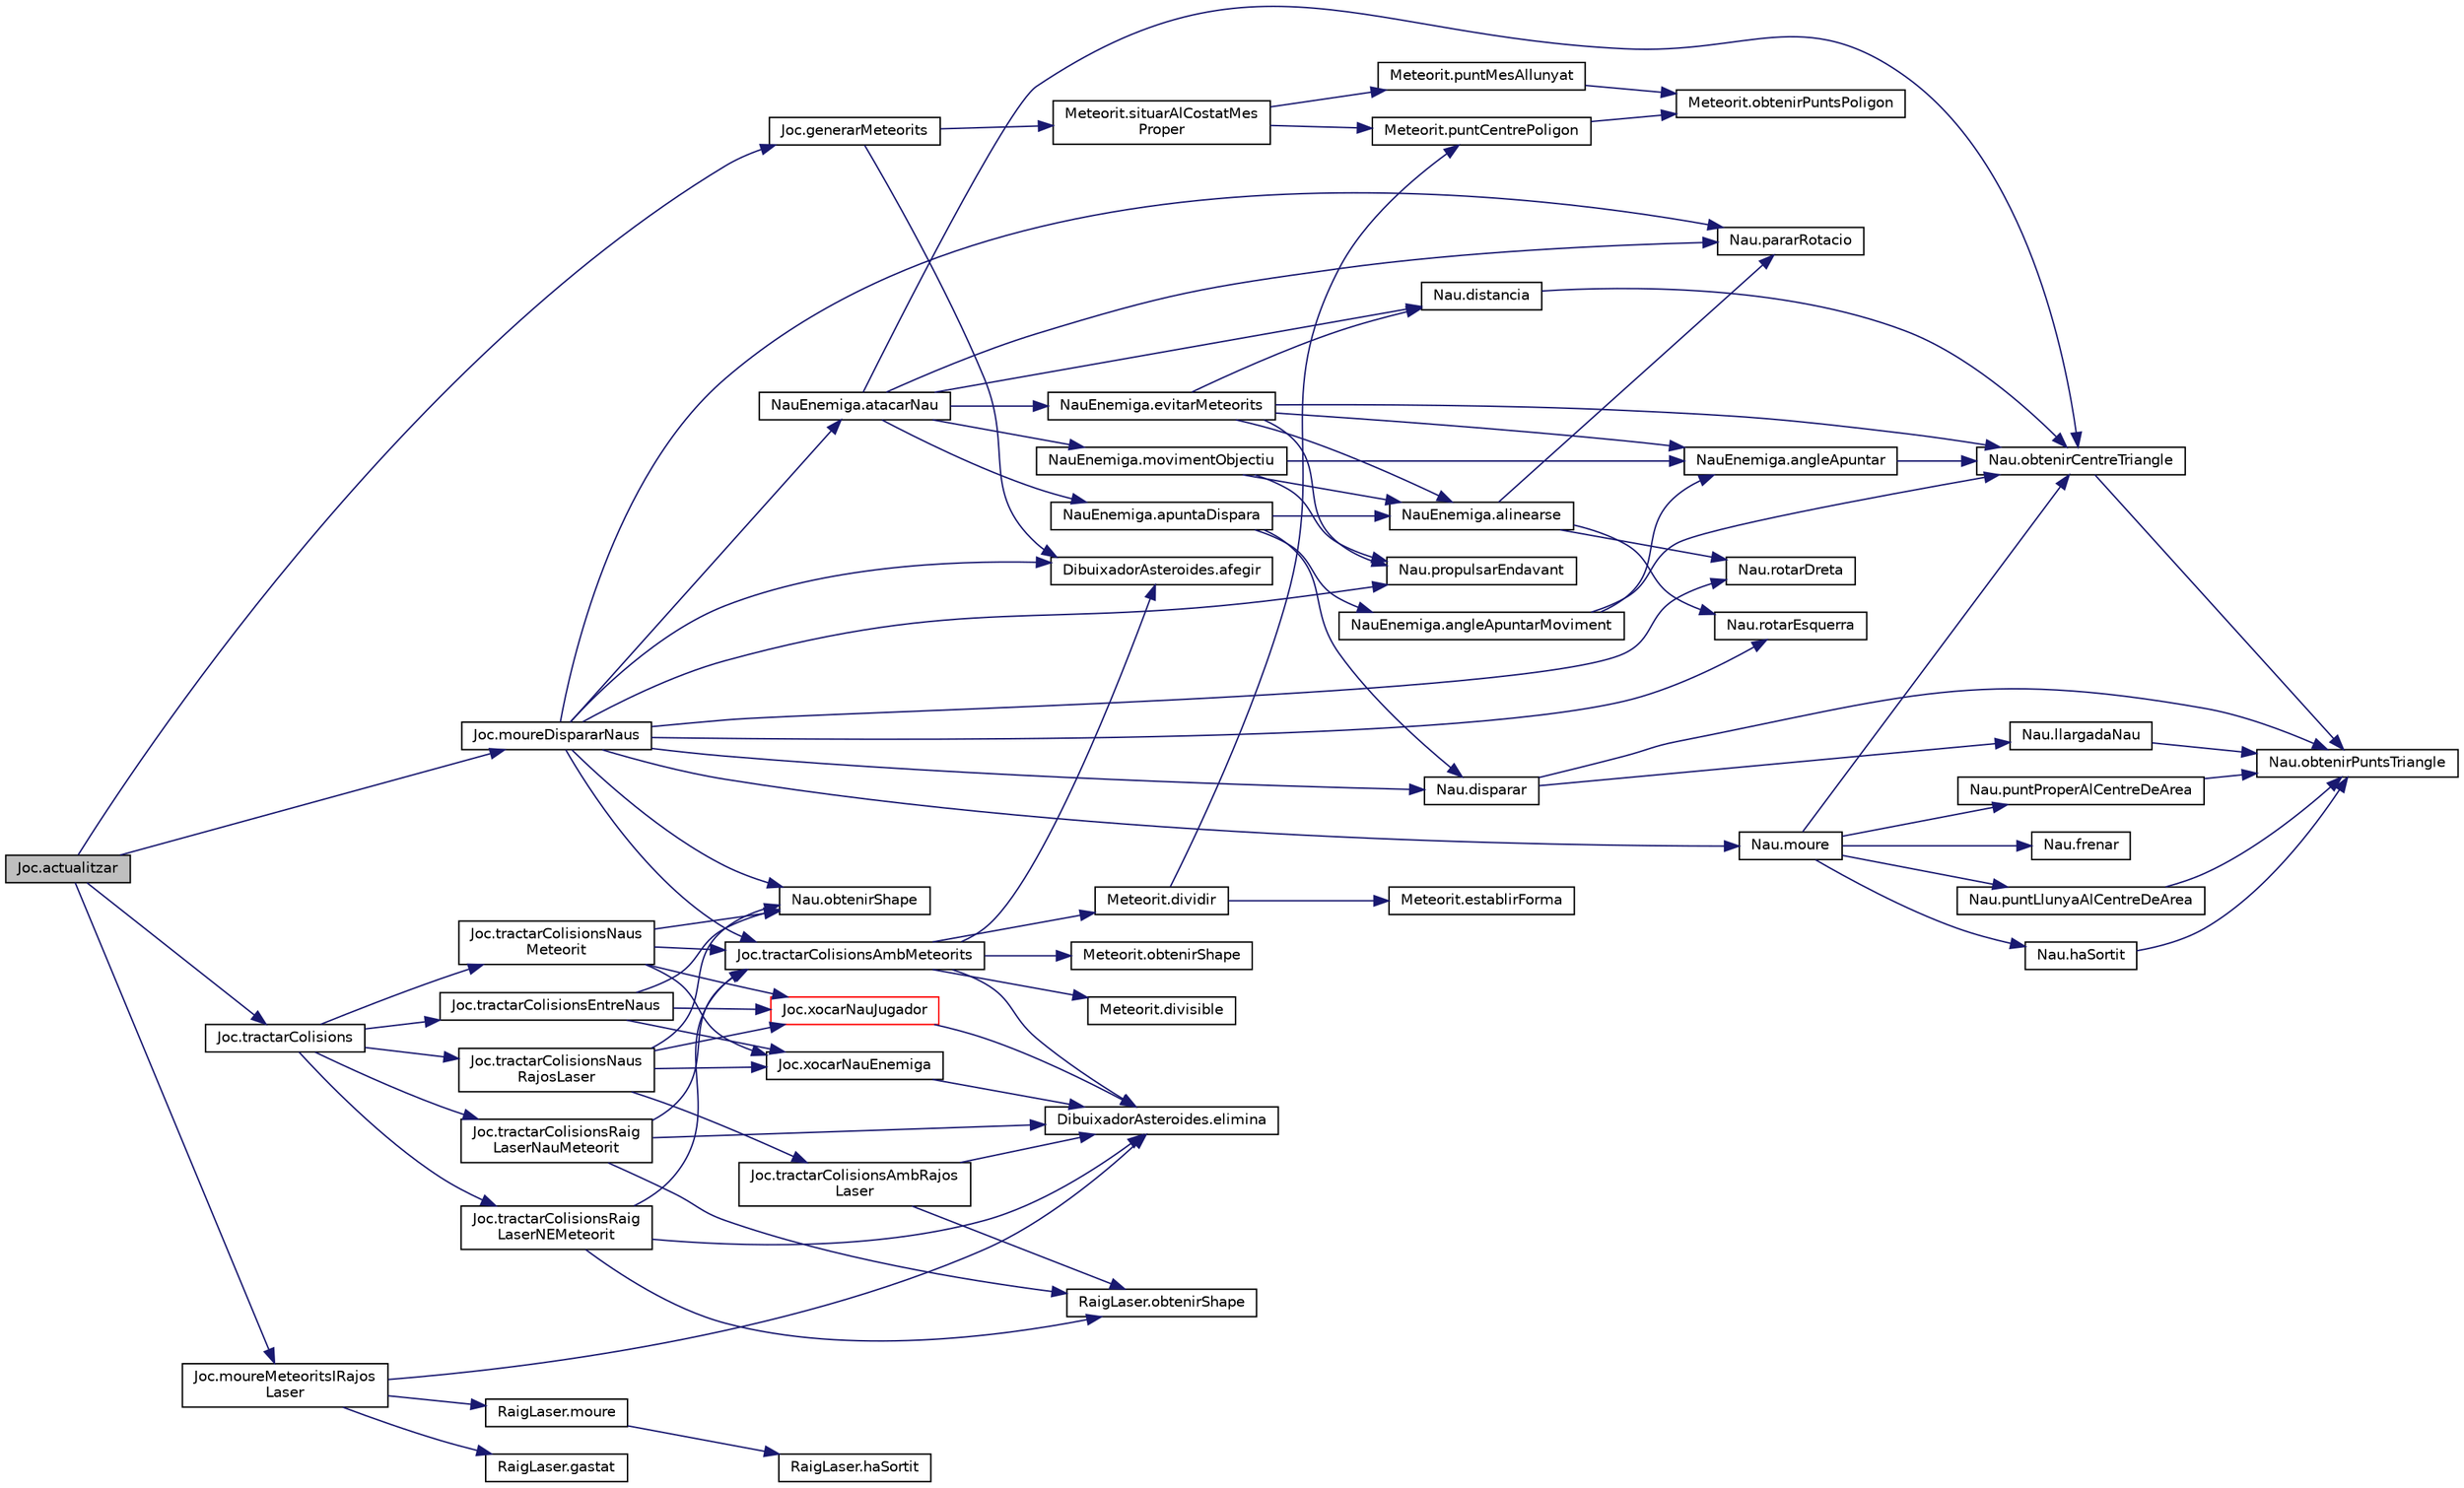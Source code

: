 digraph "Joc.actualitzar"
{
  edge [fontname="Helvetica",fontsize="10",labelfontname="Helvetica",labelfontsize="10"];
  node [fontname="Helvetica",fontsize="10",shape=record];
  rankdir="LR";
  Node1 [label="Joc.actualitzar",height=0.2,width=0.4,color="black", fillcolor="grey75", style="filled", fontcolor="black"];
  Node1 -> Node2 [color="midnightblue",fontsize="10",style="solid",fontname="Helvetica"];
  Node2 [label="Joc.generarMeteorits",height=0.2,width=0.4,color="black", fillcolor="white", style="filled",URL="$class_joc.html#afb711913c78395c05839c3f775792beb"];
  Node2 -> Node3 [color="midnightblue",fontsize="10",style="solid",fontname="Helvetica"];
  Node3 [label="Meteorit.situarAlCostatMes\lProper",height=0.2,width=0.4,color="black", fillcolor="white", style="filled",URL="$class_meteorit.html#ab1e8e957f4ba216253d211523f2b3091"];
  Node3 -> Node4 [color="midnightblue",fontsize="10",style="solid",fontname="Helvetica"];
  Node4 [label="Meteorit.puntCentrePoligon",height=0.2,width=0.4,color="black", fillcolor="white", style="filled",URL="$class_meteorit.html#a8d316ea738e82c4c9b2e02bc787e8bdc"];
  Node4 -> Node5 [color="midnightblue",fontsize="10",style="solid",fontname="Helvetica"];
  Node5 [label="Meteorit.obtenirPuntsPoligon",height=0.2,width=0.4,color="black", fillcolor="white", style="filled",URL="$class_meteorit.html#a237af5bb28238c5e76d1cea55b4457b6"];
  Node3 -> Node6 [color="midnightblue",fontsize="10",style="solid",fontname="Helvetica"];
  Node6 [label="Meteorit.puntMesAllunyat",height=0.2,width=0.4,color="black", fillcolor="white", style="filled",URL="$class_meteorit.html#a353fa1242e850f582f792605167e58e7"];
  Node6 -> Node5 [color="midnightblue",fontsize="10",style="solid",fontname="Helvetica"];
  Node2 -> Node7 [color="midnightblue",fontsize="10",style="solid",fontname="Helvetica"];
  Node7 [label="DibuixadorAsteroides.afegir",height=0.2,width=0.4,color="black", fillcolor="white", style="filled",URL="$class_dibuixador_asteroides.html#ac70561df846258437f4145a41117e9ef"];
  Node1 -> Node8 [color="midnightblue",fontsize="10",style="solid",fontname="Helvetica"];
  Node8 [label="Joc.moureDispararNaus",height=0.2,width=0.4,color="black", fillcolor="white", style="filled",URL="$class_joc.html#a5e56bca64b024955afe5269cbc79ca79"];
  Node8 -> Node9 [color="midnightblue",fontsize="10",style="solid",fontname="Helvetica"];
  Node9 [label="Nau.rotarDreta",height=0.2,width=0.4,color="black", fillcolor="white", style="filled",URL="$class_nau.html#a2ef947c89a39ad2e5593c9b63aefda46"];
  Node8 -> Node10 [color="midnightblue",fontsize="10",style="solid",fontname="Helvetica"];
  Node10 [label="Nau.rotarEsquerra",height=0.2,width=0.4,color="black", fillcolor="white", style="filled",URL="$class_nau.html#ae4f82160603f5b5c2108c34adcd781ab"];
  Node8 -> Node11 [color="midnightblue",fontsize="10",style="solid",fontname="Helvetica"];
  Node11 [label="Nau.pararRotacio",height=0.2,width=0.4,color="black", fillcolor="white", style="filled",URL="$class_nau.html#a5f603c39df04907891d3e56467df0cf0"];
  Node8 -> Node12 [color="midnightblue",fontsize="10",style="solid",fontname="Helvetica"];
  Node12 [label="Nau.propulsarEndavant",height=0.2,width=0.4,color="black", fillcolor="white", style="filled",URL="$class_nau.html#af1f11339142c177a9a48990349fdf801"];
  Node8 -> Node13 [color="midnightblue",fontsize="10",style="solid",fontname="Helvetica"];
  Node13 [label="Nau.moure",height=0.2,width=0.4,color="black", fillcolor="white", style="filled",URL="$class_nau.html#a8dc46f91e02910b92bfad9b798f6552c"];
  Node13 -> Node14 [color="midnightblue",fontsize="10",style="solid",fontname="Helvetica"];
  Node14 [label="Nau.frenar",height=0.2,width=0.4,color="black", fillcolor="white", style="filled",URL="$class_nau.html#abd79eb596434088da284245e34e87237"];
  Node13 -> Node15 [color="midnightblue",fontsize="10",style="solid",fontname="Helvetica"];
  Node15 [label="Nau.obtenirCentreTriangle",height=0.2,width=0.4,color="black", fillcolor="white", style="filled",URL="$class_nau.html#af8082681fcfd3613ee23597b9c525a7f"];
  Node15 -> Node16 [color="midnightblue",fontsize="10",style="solid",fontname="Helvetica"];
  Node16 [label="Nau.obtenirPuntsTriangle",height=0.2,width=0.4,color="black", fillcolor="white", style="filled",URL="$class_nau.html#ab233b5358060d6fb3985e645441043ac"];
  Node13 -> Node17 [color="midnightblue",fontsize="10",style="solid",fontname="Helvetica"];
  Node17 [label="Nau.haSortit",height=0.2,width=0.4,color="black", fillcolor="white", style="filled",URL="$class_nau.html#ac3225453d5db00bb2e6c9ba8f410bd6e"];
  Node17 -> Node16 [color="midnightblue",fontsize="10",style="solid",fontname="Helvetica"];
  Node13 -> Node18 [color="midnightblue",fontsize="10",style="solid",fontname="Helvetica"];
  Node18 [label="Nau.puntProperAlCentreDeArea",height=0.2,width=0.4,color="black", fillcolor="white", style="filled",URL="$class_nau.html#a2f5e6461665ecc9d63adf5c77d6410b5"];
  Node18 -> Node16 [color="midnightblue",fontsize="10",style="solid",fontname="Helvetica"];
  Node13 -> Node19 [color="midnightblue",fontsize="10",style="solid",fontname="Helvetica"];
  Node19 [label="Nau.puntLlunyaAlCentreDeArea",height=0.2,width=0.4,color="black", fillcolor="white", style="filled",URL="$class_nau.html#aabe7e7191b704130b10b64ddc04a1e87"];
  Node19 -> Node16 [color="midnightblue",fontsize="10",style="solid",fontname="Helvetica"];
  Node8 -> Node20 [color="midnightblue",fontsize="10",style="solid",fontname="Helvetica"];
  Node20 [label="Nau.disparar",height=0.2,width=0.4,color="black", fillcolor="white", style="filled",URL="$class_nau.html#a7449b7bf128a70e305bc85781ee833f2"];
  Node20 -> Node16 [color="midnightblue",fontsize="10",style="solid",fontname="Helvetica"];
  Node20 -> Node21 [color="midnightblue",fontsize="10",style="solid",fontname="Helvetica"];
  Node21 [label="Nau.llargadaNau",height=0.2,width=0.4,color="black", fillcolor="white", style="filled",URL="$class_nau.html#a00fed622eb3d4d3823e140a87e164724"];
  Node21 -> Node16 [color="midnightblue",fontsize="10",style="solid",fontname="Helvetica"];
  Node8 -> Node7 [color="midnightblue",fontsize="10",style="solid",fontname="Helvetica"];
  Node8 -> Node22 [color="midnightblue",fontsize="10",style="solid",fontname="Helvetica"];
  Node22 [label="NauEnemiga.atacarNau",height=0.2,width=0.4,color="black", fillcolor="white", style="filled",URL="$class_nau_enemiga.html#a2a5186aec773bd4015427a92b073e7e7"];
  Node22 -> Node11 [color="midnightblue",fontsize="10",style="solid",fontname="Helvetica"];
  Node22 -> Node23 [color="midnightblue",fontsize="10",style="solid",fontname="Helvetica"];
  Node23 [label="NauEnemiga.evitarMeteorits",height=0.2,width=0.4,color="black", fillcolor="white", style="filled",URL="$class_nau_enemiga.html#ac93ff33b14f809511681cc190a74158a"];
  Node23 -> Node15 [color="midnightblue",fontsize="10",style="solid",fontname="Helvetica"];
  Node23 -> Node24 [color="midnightblue",fontsize="10",style="solid",fontname="Helvetica"];
  Node24 [label="Nau.distancia",height=0.2,width=0.4,color="black", fillcolor="white", style="filled",URL="$class_nau.html#a53690b8a1f0ceb5e0b4573d1c81314c3"];
  Node24 -> Node15 [color="midnightblue",fontsize="10",style="solid",fontname="Helvetica"];
  Node23 -> Node25 [color="midnightblue",fontsize="10",style="solid",fontname="Helvetica"];
  Node25 [label="NauEnemiga.angleApuntar",height=0.2,width=0.4,color="black", fillcolor="white", style="filled",URL="$class_nau_enemiga.html#a02842fe904d67a4ff7b55d5606a30f91"];
  Node25 -> Node15 [color="midnightblue",fontsize="10",style="solid",fontname="Helvetica"];
  Node23 -> Node26 [color="midnightblue",fontsize="10",style="solid",fontname="Helvetica"];
  Node26 [label="NauEnemiga.alinearse",height=0.2,width=0.4,color="black", fillcolor="white", style="filled",URL="$class_nau_enemiga.html#a1ffe6a0da4d399be284a7901a9c5d99f"];
  Node26 -> Node9 [color="midnightblue",fontsize="10",style="solid",fontname="Helvetica"];
  Node26 -> Node10 [color="midnightblue",fontsize="10",style="solid",fontname="Helvetica"];
  Node26 -> Node11 [color="midnightblue",fontsize="10",style="solid",fontname="Helvetica"];
  Node23 -> Node12 [color="midnightblue",fontsize="10",style="solid",fontname="Helvetica"];
  Node22 -> Node15 [color="midnightblue",fontsize="10",style="solid",fontname="Helvetica"];
  Node22 -> Node24 [color="midnightblue",fontsize="10",style="solid",fontname="Helvetica"];
  Node22 -> Node27 [color="midnightblue",fontsize="10",style="solid",fontname="Helvetica"];
  Node27 [label="NauEnemiga.apuntaDispara",height=0.2,width=0.4,color="black", fillcolor="white", style="filled",URL="$class_nau_enemiga.html#a645365e0a3c5eb29cf31d56dcb76120f"];
  Node27 -> Node28 [color="midnightblue",fontsize="10",style="solid",fontname="Helvetica"];
  Node28 [label="NauEnemiga.angleApuntarMoviment",height=0.2,width=0.4,color="black", fillcolor="white", style="filled",URL="$class_nau_enemiga.html#a2c21f20dc2290a11315bdd16328815c7"];
  Node28 -> Node15 [color="midnightblue",fontsize="10",style="solid",fontname="Helvetica"];
  Node28 -> Node25 [color="midnightblue",fontsize="10",style="solid",fontname="Helvetica"];
  Node27 -> Node26 [color="midnightblue",fontsize="10",style="solid",fontname="Helvetica"];
  Node27 -> Node20 [color="midnightblue",fontsize="10",style="solid",fontname="Helvetica"];
  Node22 -> Node29 [color="midnightblue",fontsize="10",style="solid",fontname="Helvetica"];
  Node29 [label="NauEnemiga.movimentObjectiu",height=0.2,width=0.4,color="black", fillcolor="white", style="filled",URL="$class_nau_enemiga.html#a293dc01f263e42b1b0125e30bf634a18"];
  Node29 -> Node25 [color="midnightblue",fontsize="10",style="solid",fontname="Helvetica"];
  Node29 -> Node26 [color="midnightblue",fontsize="10",style="solid",fontname="Helvetica"];
  Node29 -> Node12 [color="midnightblue",fontsize="10",style="solid",fontname="Helvetica"];
  Node8 -> Node30 [color="midnightblue",fontsize="10",style="solid",fontname="Helvetica"];
  Node30 [label="Nau.obtenirShape",height=0.2,width=0.4,color="black", fillcolor="white", style="filled",URL="$class_nau.html#a7a14f0feca0033e562a42816a42b4241"];
  Node8 -> Node31 [color="midnightblue",fontsize="10",style="solid",fontname="Helvetica"];
  Node31 [label="Joc.tractarColisionsAmbMeteorits",height=0.2,width=0.4,color="black", fillcolor="white", style="filled",URL="$class_joc.html#a16b0be1ee6298106946df8150044f667"];
  Node31 -> Node32 [color="midnightblue",fontsize="10",style="solid",fontname="Helvetica"];
  Node32 [label="Meteorit.obtenirShape",height=0.2,width=0.4,color="black", fillcolor="white", style="filled",URL="$class_meteorit.html#a31192464dbdc8e1bac9ae57c87ac6e2b"];
  Node31 -> Node33 [color="midnightblue",fontsize="10",style="solid",fontname="Helvetica"];
  Node33 [label="Meteorit.divisible",height=0.2,width=0.4,color="black", fillcolor="white", style="filled",URL="$class_meteorit.html#ab7f4539dc26a5026d8978918620db253"];
  Node31 -> Node34 [color="midnightblue",fontsize="10",style="solid",fontname="Helvetica"];
  Node34 [label="Meteorit.dividir",height=0.2,width=0.4,color="black", fillcolor="white", style="filled",URL="$class_meteorit.html#aa4b891941b6ef30774a45d6965266170"];
  Node34 -> Node4 [color="midnightblue",fontsize="10",style="solid",fontname="Helvetica"];
  Node34 -> Node35 [color="midnightblue",fontsize="10",style="solid",fontname="Helvetica"];
  Node35 [label="Meteorit.establirForma",height=0.2,width=0.4,color="black", fillcolor="white", style="filled",URL="$class_meteorit.html#a0bc8468013d85caed1efe51b98397069"];
  Node31 -> Node7 [color="midnightblue",fontsize="10",style="solid",fontname="Helvetica"];
  Node31 -> Node36 [color="midnightblue",fontsize="10",style="solid",fontname="Helvetica"];
  Node36 [label="DibuixadorAsteroides.elimina",height=0.2,width=0.4,color="black", fillcolor="white", style="filled",URL="$class_dibuixador_asteroides.html#a22269129b517ba0da55bc16e19e24b57"];
  Node1 -> Node37 [color="midnightblue",fontsize="10",style="solid",fontname="Helvetica"];
  Node37 [label="Joc.moureMeteoritsIRajos\lLaser",height=0.2,width=0.4,color="black", fillcolor="white", style="filled",URL="$class_joc.html#af9e0ddcc5b82db8ff4d07bbd443c7f8d"];
  Node37 -> Node38 [color="midnightblue",fontsize="10",style="solid",fontname="Helvetica"];
  Node38 [label="RaigLaser.gastat",height=0.2,width=0.4,color="black", fillcolor="white", style="filled",URL="$class_raig_laser.html#a66023f2dfc49d5b4ff859804736c090e"];
  Node37 -> Node39 [color="midnightblue",fontsize="10",style="solid",fontname="Helvetica"];
  Node39 [label="RaigLaser.moure",height=0.2,width=0.4,color="black", fillcolor="white", style="filled",URL="$class_raig_laser.html#af35092ef77217fb1aa4ff956cc5dfa55"];
  Node39 -> Node40 [color="midnightblue",fontsize="10",style="solid",fontname="Helvetica"];
  Node40 [label="RaigLaser.haSortit",height=0.2,width=0.4,color="black", fillcolor="white", style="filled",URL="$class_raig_laser.html#a5789bd849e81d44087c74c909cdf03a0"];
  Node37 -> Node36 [color="midnightblue",fontsize="10",style="solid",fontname="Helvetica"];
  Node1 -> Node41 [color="midnightblue",fontsize="10",style="solid",fontname="Helvetica"];
  Node41 [label="Joc.tractarColisions",height=0.2,width=0.4,color="black", fillcolor="white", style="filled",URL="$class_joc.html#a1be330c10f1e2ee06f696e0a0bdec7c7"];
  Node41 -> Node42 [color="midnightblue",fontsize="10",style="solid",fontname="Helvetica"];
  Node42 [label="Joc.tractarColisionsEntreNaus",height=0.2,width=0.4,color="black", fillcolor="white", style="filled",URL="$class_joc.html#abc5db47ede50ddeccb50b2872d05cb6c"];
  Node42 -> Node30 [color="midnightblue",fontsize="10",style="solid",fontname="Helvetica"];
  Node42 -> Node43 [color="midnightblue",fontsize="10",style="solid",fontname="Helvetica"];
  Node43 [label="Joc.xocarNauJugador",height=0.2,width=0.4,color="red", fillcolor="white", style="filled",URL="$class_joc.html#a471c58ad94b7a8732a6b3e4695f2a691"];
  Node43 -> Node36 [color="midnightblue",fontsize="10",style="solid",fontname="Helvetica"];
  Node42 -> Node44 [color="midnightblue",fontsize="10",style="solid",fontname="Helvetica"];
  Node44 [label="Joc.xocarNauEnemiga",height=0.2,width=0.4,color="black", fillcolor="white", style="filled",URL="$class_joc.html#a84da80994a7dd370b3772cf962500617"];
  Node44 -> Node36 [color="midnightblue",fontsize="10",style="solid",fontname="Helvetica"];
  Node41 -> Node45 [color="midnightblue",fontsize="10",style="solid",fontname="Helvetica"];
  Node45 [label="Joc.tractarColisionsNaus\lRajosLaser",height=0.2,width=0.4,color="black", fillcolor="white", style="filled",URL="$class_joc.html#a9ccc5adec1e7efdd6c01ba393d3686c6"];
  Node45 -> Node30 [color="midnightblue",fontsize="10",style="solid",fontname="Helvetica"];
  Node45 -> Node46 [color="midnightblue",fontsize="10",style="solid",fontname="Helvetica"];
  Node46 [label="Joc.tractarColisionsAmbRajos\lLaser",height=0.2,width=0.4,color="black", fillcolor="white", style="filled",URL="$class_joc.html#ac94f4a327797f506171f0db74b3feaee"];
  Node46 -> Node47 [color="midnightblue",fontsize="10",style="solid",fontname="Helvetica"];
  Node47 [label="RaigLaser.obtenirShape",height=0.2,width=0.4,color="black", fillcolor="white", style="filled",URL="$class_raig_laser.html#abcf16e8249b1e7562d6fbcc6d408e7f4"];
  Node46 -> Node36 [color="midnightblue",fontsize="10",style="solid",fontname="Helvetica"];
  Node45 -> Node43 [color="midnightblue",fontsize="10",style="solid",fontname="Helvetica"];
  Node45 -> Node44 [color="midnightblue",fontsize="10",style="solid",fontname="Helvetica"];
  Node41 -> Node48 [color="midnightblue",fontsize="10",style="solid",fontname="Helvetica"];
  Node48 [label="Joc.tractarColisionsNaus\lMeteorit",height=0.2,width=0.4,color="black", fillcolor="white", style="filled",URL="$class_joc.html#acf31c665e8f734f15f40f8e6792e8bba"];
  Node48 -> Node30 [color="midnightblue",fontsize="10",style="solid",fontname="Helvetica"];
  Node48 -> Node31 [color="midnightblue",fontsize="10",style="solid",fontname="Helvetica"];
  Node48 -> Node43 [color="midnightblue",fontsize="10",style="solid",fontname="Helvetica"];
  Node48 -> Node44 [color="midnightblue",fontsize="10",style="solid",fontname="Helvetica"];
  Node41 -> Node49 [color="midnightblue",fontsize="10",style="solid",fontname="Helvetica"];
  Node49 [label="Joc.tractarColisionsRaig\lLaserNauMeteorit",height=0.2,width=0.4,color="black", fillcolor="white", style="filled",URL="$class_joc.html#a9a3116242cc69985726f4825be70a9b5"];
  Node49 -> Node47 [color="midnightblue",fontsize="10",style="solid",fontname="Helvetica"];
  Node49 -> Node31 [color="midnightblue",fontsize="10",style="solid",fontname="Helvetica"];
  Node49 -> Node36 [color="midnightblue",fontsize="10",style="solid",fontname="Helvetica"];
  Node41 -> Node50 [color="midnightblue",fontsize="10",style="solid",fontname="Helvetica"];
  Node50 [label="Joc.tractarColisionsRaig\lLaserNEMeteorit",height=0.2,width=0.4,color="black", fillcolor="white", style="filled",URL="$class_joc.html#af717aa44d1134343a67fc08374c3af45"];
  Node50 -> Node47 [color="midnightblue",fontsize="10",style="solid",fontname="Helvetica"];
  Node50 -> Node31 [color="midnightblue",fontsize="10",style="solid",fontname="Helvetica"];
  Node50 -> Node36 [color="midnightblue",fontsize="10",style="solid",fontname="Helvetica"];
}
